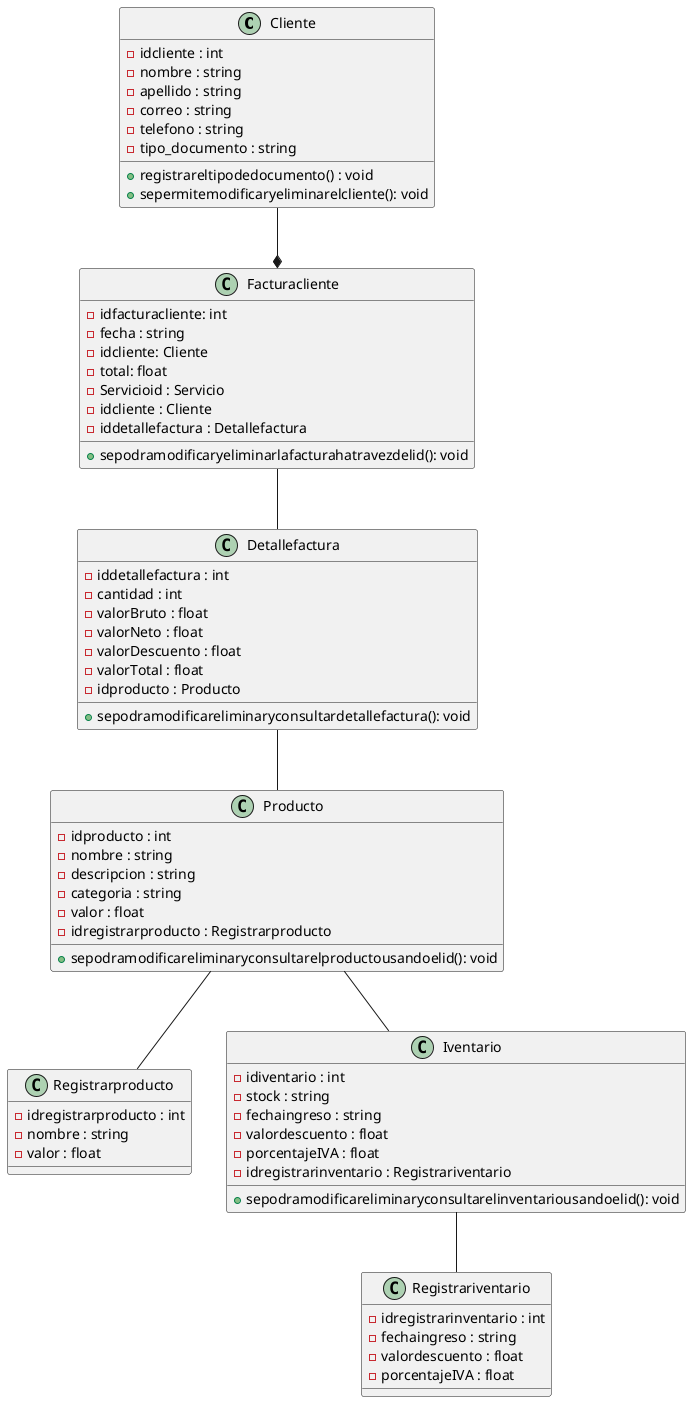 @startuml 

class Cliente {
    - idcliente : int
    - nombre : string 
    - apellido : string
    - correo : string 
    - telefono : string
    - tipo_documento : string
    + registrareltipodedocumento() : void
    + sepermitemodificaryeliminarelcliente(): void
}


class Facturacliente {
  - idfacturacliente: int
  - fecha : string
  - idcliente: Cliente
  - total: float
  - Servicioid : Servicio
  - idcliente : Cliente
  - iddetallefactura : Detallefactura
  + sepodramodificaryeliminarlafacturahatravezdelid(): void
}

class Detallefactura {
    - iddetallefactura : int 
    - cantidad : int
    - valorBruto : float
    - valorNeto : float
    - valorDescuento : float
    - valorTotal : float
    - idproducto : Producto
    + sepodramodificareliminaryconsultardetallefactura(): void
}



class Producto {
    - idproducto : int
    - nombre : string 
    - descripcion : string
    - categoria : string
    - valor : float
    - idregistrarproducto : Registrarproducto
    + sepodramodificareliminaryconsultarelproductousandoelid(): void
}
class Registrarproducto{
    - idregistrarproducto : int
    - nombre : string
    - valor : float
}

class Iventario {
    - idiventario : int
    - stock : string 
    - fechaingreso : string
    - valordescuento : float
    - porcentajeIVA : float
    - idregistrarinventario : Registrariventario
    + sepodramodificareliminaryconsultarelinventariousandoelid(): void
}

class Registrariventario{
    - idregistrarinventario : int
    - fechaingreso : string
    - valordescuento : float
    - porcentajeIVA : float

}

Cliente --* Facturacliente
Facturacliente -- Detallefactura
Detallefactura -- Producto
Producto -- Registrarproducto
Producto -- Iventario
Iventario -- Registrariventario


@enduml

